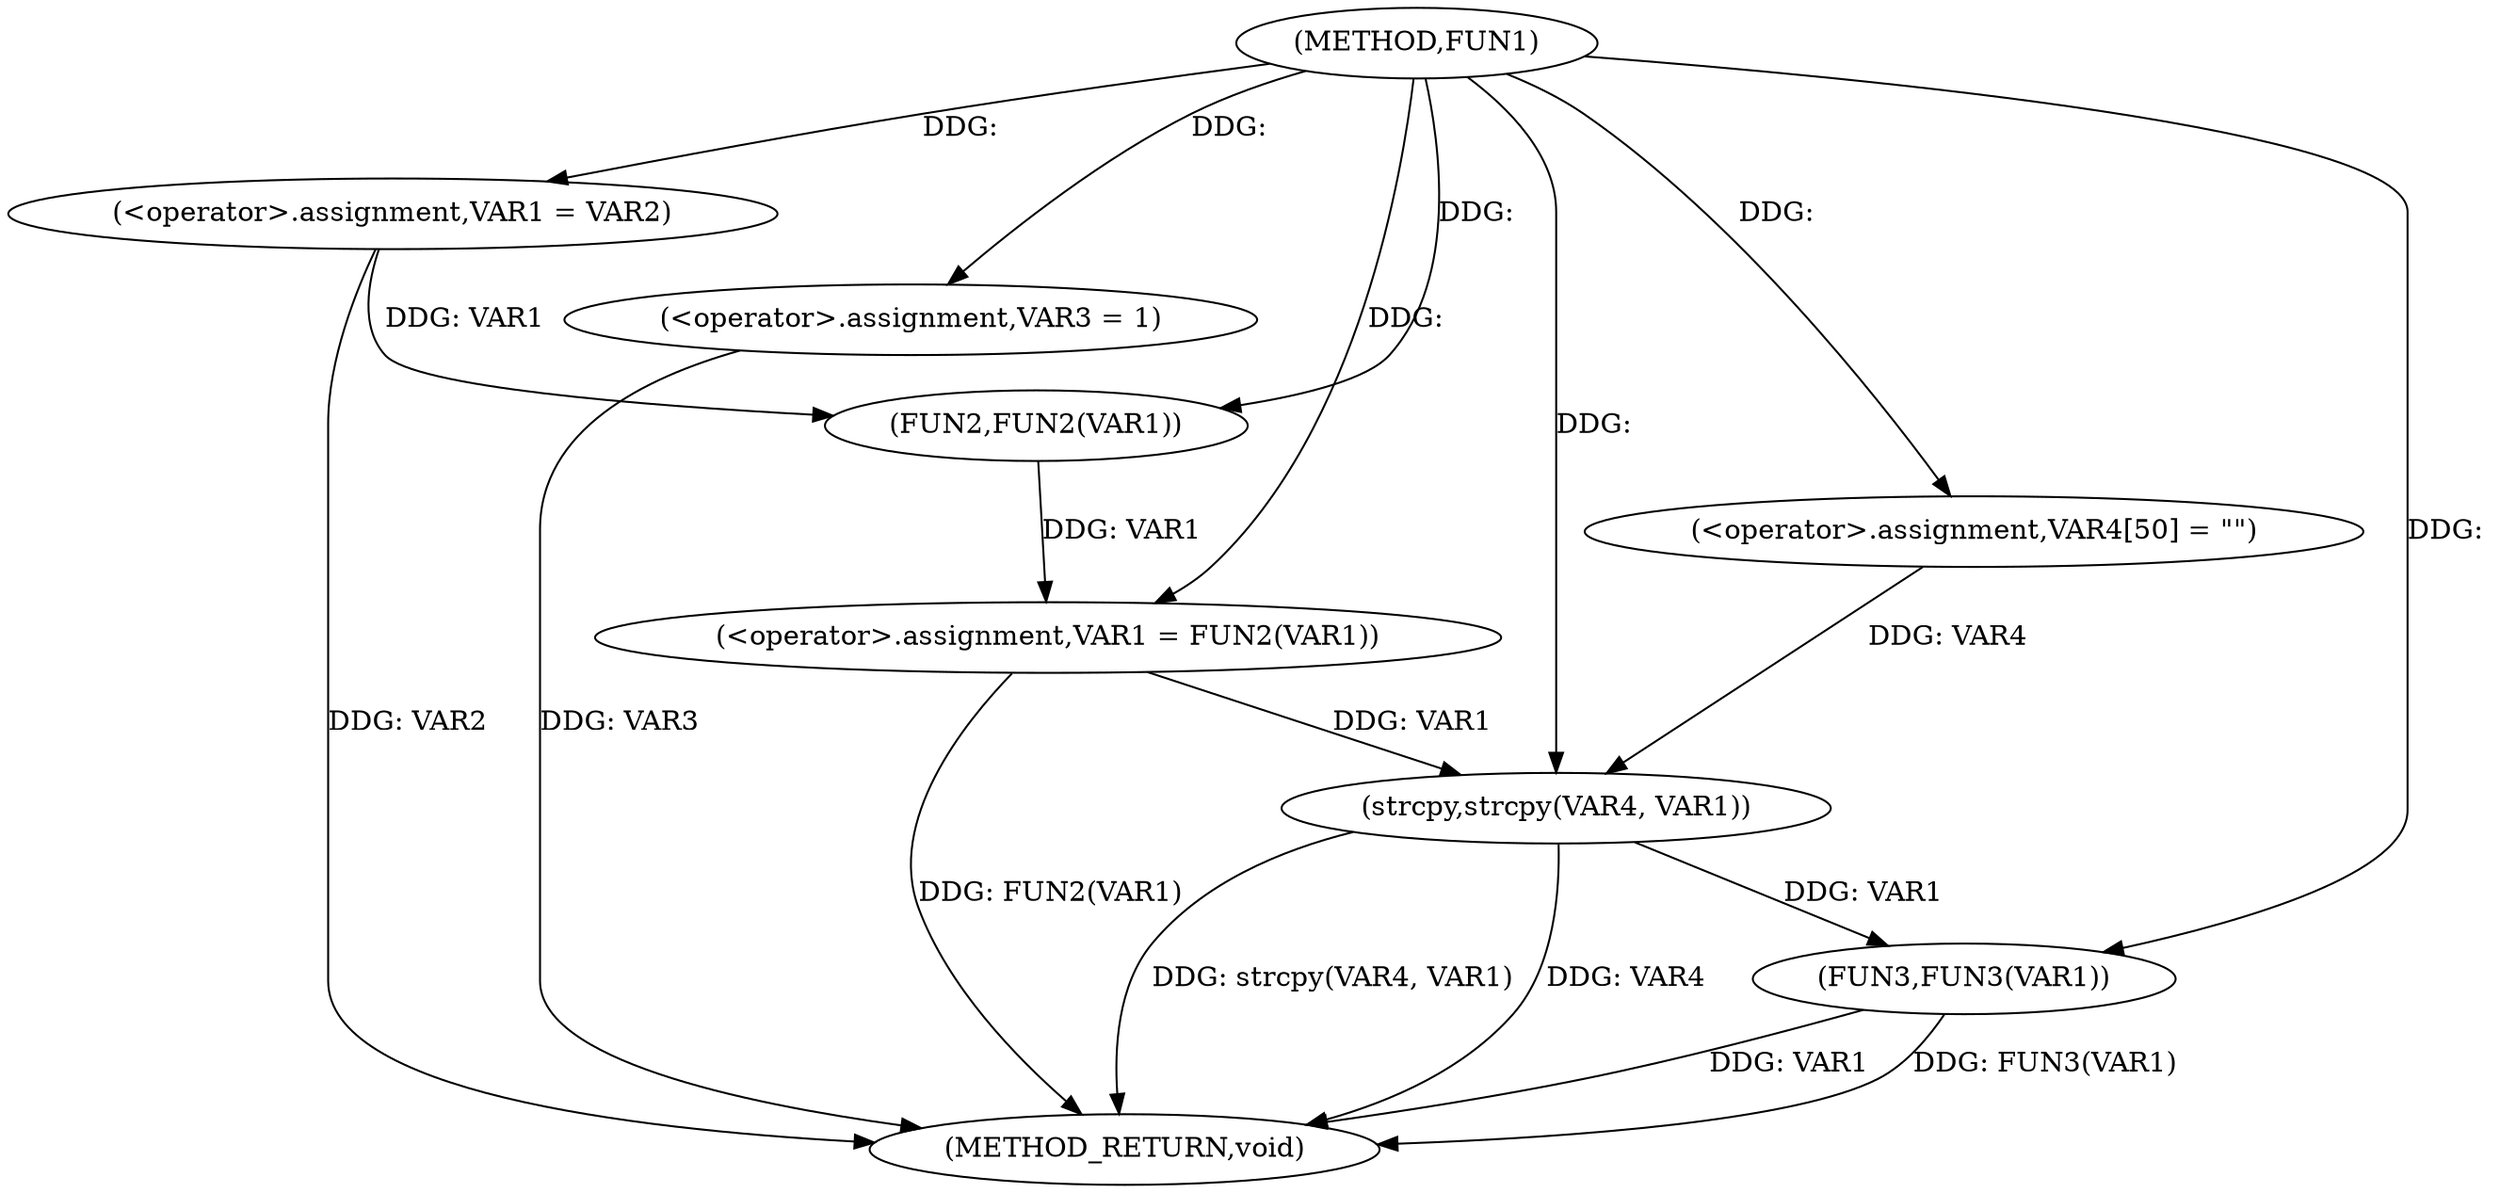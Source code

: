 digraph FUN1 {  
"1000100" [label = "(METHOD,FUN1)" ]
"1000124" [label = "(METHOD_RETURN,void)" ]
"1000104" [label = "(<operator>.assignment,VAR1 = VAR2)" ]
"1000107" [label = "(<operator>.assignment,VAR3 = 1)" ]
"1000110" [label = "(<operator>.assignment,VAR1 = FUN2(VAR1))" ]
"1000112" [label = "(FUN2,FUN2(VAR1))" ]
"1000116" [label = "(<operator>.assignment,VAR4[50] = \"\")" ]
"1000119" [label = "(strcpy,strcpy(VAR4, VAR1))" ]
"1000122" [label = "(FUN3,FUN3(VAR1))" ]
  "1000107" -> "1000124"  [ label = "DDG: VAR3"] 
  "1000122" -> "1000124"  [ label = "DDG: VAR1"] 
  "1000110" -> "1000124"  [ label = "DDG: FUN2(VAR1)"] 
  "1000122" -> "1000124"  [ label = "DDG: FUN3(VAR1)"] 
  "1000119" -> "1000124"  [ label = "DDG: strcpy(VAR4, VAR1)"] 
  "1000104" -> "1000124"  [ label = "DDG: VAR2"] 
  "1000119" -> "1000124"  [ label = "DDG: VAR4"] 
  "1000100" -> "1000104"  [ label = "DDG: "] 
  "1000100" -> "1000107"  [ label = "DDG: "] 
  "1000112" -> "1000110"  [ label = "DDG: VAR1"] 
  "1000100" -> "1000110"  [ label = "DDG: "] 
  "1000104" -> "1000112"  [ label = "DDG: VAR1"] 
  "1000100" -> "1000112"  [ label = "DDG: "] 
  "1000100" -> "1000116"  [ label = "DDG: "] 
  "1000116" -> "1000119"  [ label = "DDG: VAR4"] 
  "1000100" -> "1000119"  [ label = "DDG: "] 
  "1000110" -> "1000119"  [ label = "DDG: VAR1"] 
  "1000119" -> "1000122"  [ label = "DDG: VAR1"] 
  "1000100" -> "1000122"  [ label = "DDG: "] 
}
